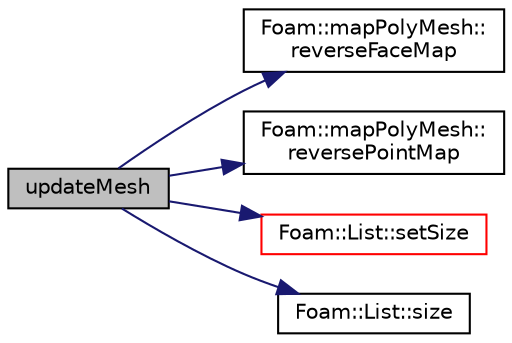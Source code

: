 digraph "updateMesh"
{
  bgcolor="transparent";
  edge [fontname="Helvetica",fontsize="10",labelfontname="Helvetica",labelfontsize="10"];
  node [fontname="Helvetica",fontsize="10",shape=record];
  rankdir="LR";
  Node1 [label="updateMesh",height=0.2,width=0.4,color="black", fillcolor="grey75", style="filled", fontcolor="black"];
  Node1 -> Node2 [color="midnightblue",fontsize="10",style="solid",fontname="Helvetica"];
  Node2 [label="Foam::mapPolyMesh::\lreverseFaceMap",height=0.2,width=0.4,color="black",URL="$a01432.html#a58d8d04b8651eb9e33156c7d7f2dcb74",tooltip="Reverse face map. "];
  Node1 -> Node3 [color="midnightblue",fontsize="10",style="solid",fontname="Helvetica"];
  Node3 [label="Foam::mapPolyMesh::\lreversePointMap",height=0.2,width=0.4,color="black",URL="$a01432.html#a354ff3d4f67f53468e641bb69a286bb2",tooltip="Reverse point map. "];
  Node1 -> Node4 [color="midnightblue",fontsize="10",style="solid",fontname="Helvetica"];
  Node4 [label="Foam::List::setSize",height=0.2,width=0.4,color="red",URL="$a01364.html#aedb985ffeaf1bdbfeccc2a8730405703",tooltip="Reset size of List. "];
  Node1 -> Node5 [color="midnightblue",fontsize="10",style="solid",fontname="Helvetica"];
  Node5 [label="Foam::List::size",height=0.2,width=0.4,color="black",URL="$a01364.html#a8a5f6fa29bd4b500caf186f60245b384",tooltip="Override size to be inconsistent with allocated storage. "];
}
